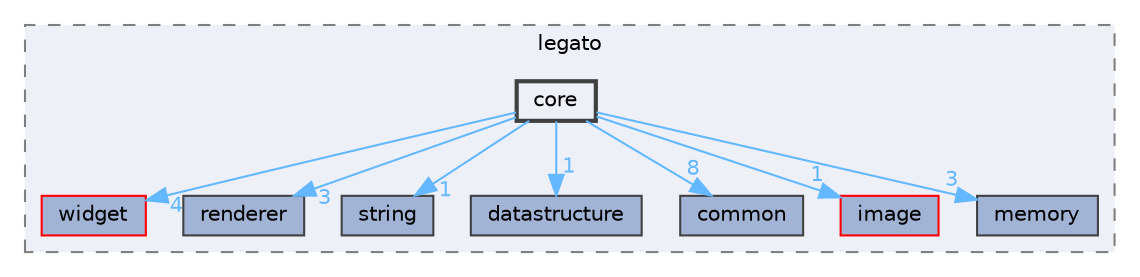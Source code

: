digraph "C:/microchip/harmony3/gfx/middleware/legato/library/src/gfx/legato/core"
{
 // INTERACTIVE_SVG=YES
 // LATEX_PDF_SIZE
  bgcolor="transparent";
  edge [fontname=Helvetica,fontsize=10,labelfontname=Helvetica,labelfontsize=10];
  node [fontname=Helvetica,fontsize=10,shape=box,height=0.2,width=0.4];
  compound=true
  subgraph clusterdir_df0e2b4cdb64d3722aa48eb6b18a67e5 {
    graph [ bgcolor="#edf0f7", pencolor="grey50", label="legato", fontname=Helvetica,fontsize=10 style="filled,dashed", URL="dir_df0e2b4cdb64d3722aa48eb6b18a67e5.html",tooltip=""]
  dir_139e39c2cbbb9c4d4856e374ea12d038 [label="widget", fillcolor="#a2b4d6", color="red", style="filled", URL="dir_139e39c2cbbb9c4d4856e374ea12d038.html",tooltip=""];
  dir_18f2fdeeef31186486f6c44486de345c [label="renderer", fillcolor="#a2b4d6", color="grey25", style="filled", URL="dir_18f2fdeeef31186486f6c44486de345c.html",tooltip=""];
  dir_3305b49bc15ad9b5be28d221021115ae [label="string", fillcolor="#a2b4d6", color="grey25", style="filled", URL="dir_3305b49bc15ad9b5be28d221021115ae.html",tooltip=""];
  dir_8372a91ac24574313a1b22eb58258e4b [label="datastructure", fillcolor="#a2b4d6", color="grey25", style="filled", URL="dir_8372a91ac24574313a1b22eb58258e4b.html",tooltip=""];
  dir_b3f224f181338695a4734ca3080f2eb5 [label="common", fillcolor="#a2b4d6", color="grey25", style="filled", URL="dir_b3f224f181338695a4734ca3080f2eb5.html",tooltip=""];
  dir_c43e76bd24ab4aaf6fcd839448542a16 [label="image", fillcolor="#a2b4d6", color="red", style="filled", URL="dir_c43e76bd24ab4aaf6fcd839448542a16.html",tooltip=""];
  dir_eef5553a5c7369df9ec111a9376be40e [label="memory", fillcolor="#a2b4d6", color="grey25", style="filled", URL="dir_eef5553a5c7369df9ec111a9376be40e.html",tooltip=""];
  dir_6ea5fdd06250e5b2bba6c64e330e75e8 [label="core", fillcolor="#edf0f7", color="grey25", style="filled,bold", URL="dir_6ea5fdd06250e5b2bba6c64e330e75e8.html",tooltip=""];
  }
  dir_6ea5fdd06250e5b2bba6c64e330e75e8->dir_139e39c2cbbb9c4d4856e374ea12d038 [headlabel="4", labeldistance=1.5 headhref="dir_000030_000122.html" color="steelblue1" fontcolor="steelblue1"];
  dir_6ea5fdd06250e5b2bba6c64e330e75e8->dir_18f2fdeeef31186486f6c44486de345c [headlabel="3", labeldistance=1.5 headhref="dir_000030_000091.html" color="steelblue1" fontcolor="steelblue1"];
  dir_6ea5fdd06250e5b2bba6c64e330e75e8->dir_3305b49bc15ad9b5be28d221021115ae [headlabel="1", labeldistance=1.5 headhref="dir_000030_000098.html" color="steelblue1" fontcolor="steelblue1"];
  dir_6ea5fdd06250e5b2bba6c64e330e75e8->dir_8372a91ac24574313a1b22eb58258e4b [headlabel="1", labeldistance=1.5 headhref="dir_000030_000031.html" color="steelblue1" fontcolor="steelblue1"];
  dir_6ea5fdd06250e5b2bba6c64e330e75e8->dir_b3f224f181338695a4734ca3080f2eb5 [headlabel="8", labeldistance=1.5 headhref="dir_000030_000011.html" color="steelblue1" fontcolor="steelblue1"];
  dir_6ea5fdd06250e5b2bba6c64e330e75e8->dir_c43e76bd24ab4aaf6fcd839448542a16 [headlabel="1", labeldistance=1.5 headhref="dir_000030_000045.html" color="steelblue1" fontcolor="steelblue1"];
  dir_6ea5fdd06250e5b2bba6c64e330e75e8->dir_eef5553a5c7369df9ec111a9376be40e [headlabel="3", labeldistance=1.5 headhref="dir_000030_000073.html" color="steelblue1" fontcolor="steelblue1"];
}
